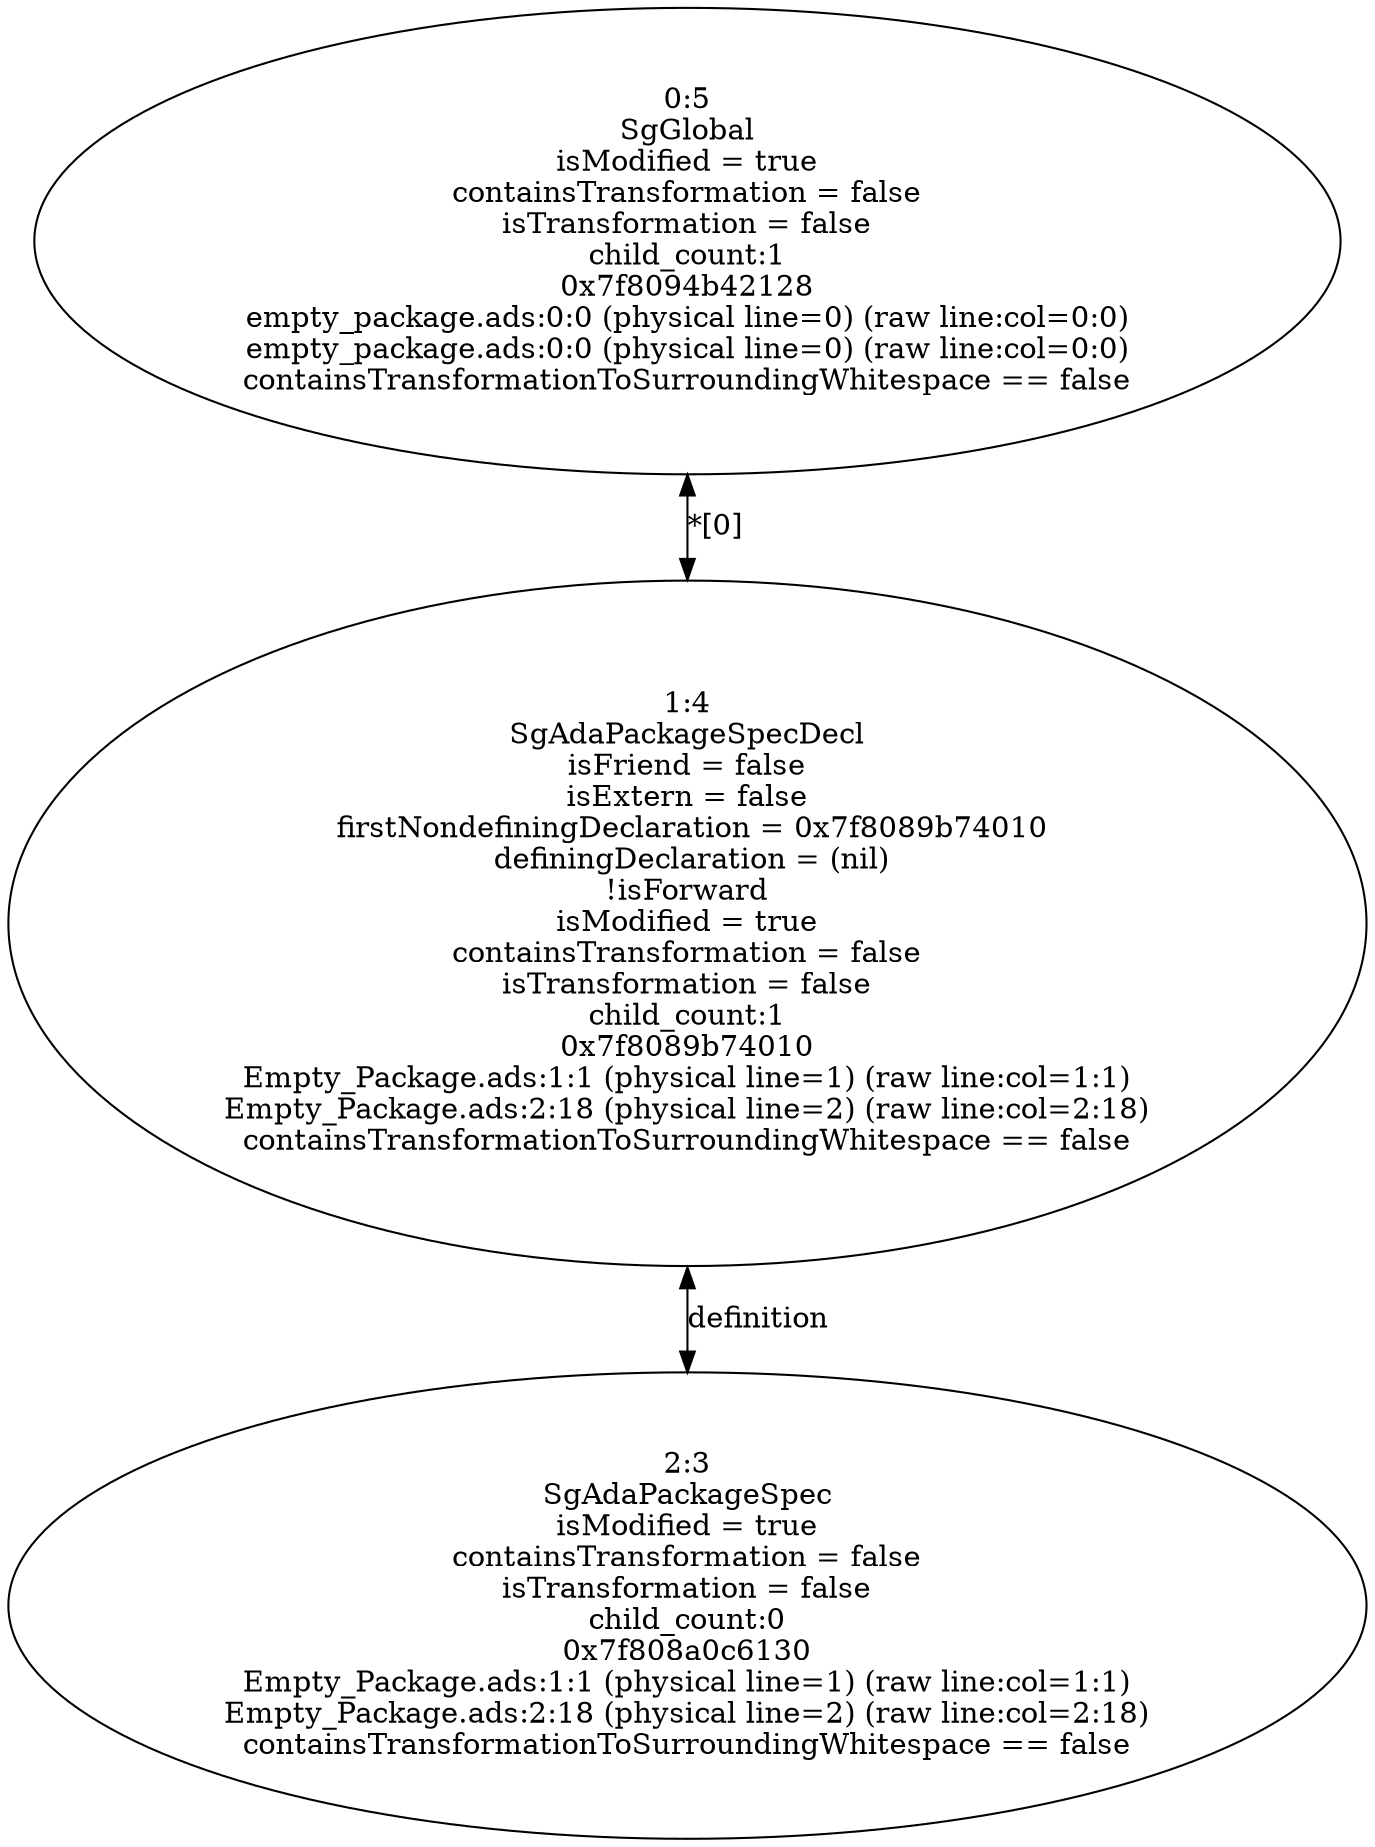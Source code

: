 digraph "G./empty_package_rose.dot" {
"0x7f808a0c6130"[label="2:3\nSgAdaPackageSpec\nisModified = true\ncontainsTransformation = false\nisTransformation = false\nchild_count:0\n0x7f808a0c6130\nEmpty_Package.ads:1:1 (physical line=1) (raw line:col=1:1)\nEmpty_Package.ads:2:18 (physical line=2) (raw line:col=2:18)\ncontainsTransformationToSurroundingWhitespace == false\n" ];
"0x7f8089b74010"[label="1:4\nSgAdaPackageSpecDecl\n isFriend = false \n isExtern = false \n firstNondefiningDeclaration = 0x7f8089b74010\n definingDeclaration = (nil)\n!isForward\nisModified = true\ncontainsTransformation = false\nisTransformation = false\nchild_count:1\n0x7f8089b74010\nEmpty_Package.ads:1:1 (physical line=1) (raw line:col=1:1)\nEmpty_Package.ads:2:18 (physical line=2) (raw line:col=2:18)\ncontainsTransformationToSurroundingWhitespace == false\n" ];
"0x7f8089b74010" -> "0x7f808a0c6130"[label="definition" dir=both ];
"0x7f8094b42128"[label="0:5\nSgGlobal\nisModified = true\ncontainsTransformation = false\nisTransformation = false\nchild_count:1\n0x7f8094b42128\nempty_package.ads:0:0 (physical line=0) (raw line:col=0:0)\nempty_package.ads:0:0 (physical line=0) (raw line:col=0:0)\ncontainsTransformationToSurroundingWhitespace == false\n" ];
"0x7f8094b42128" -> "0x7f8089b74010"[label="*[0]" dir=both ];
}
